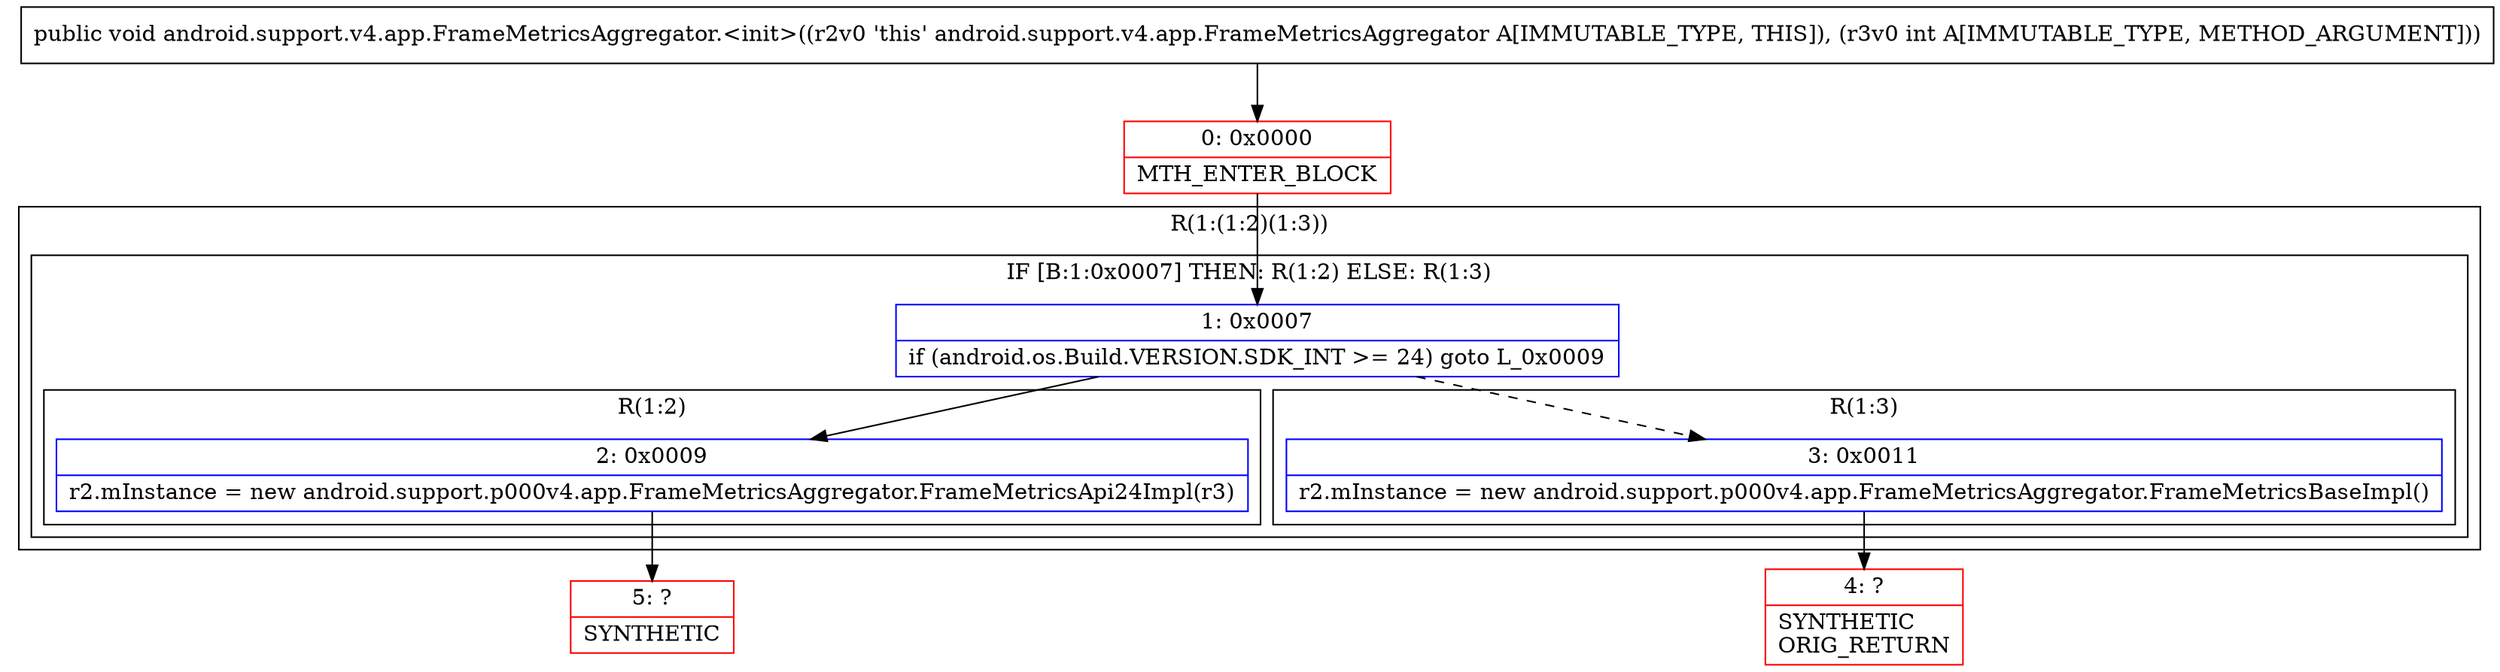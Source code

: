digraph "CFG forandroid.support.v4.app.FrameMetricsAggregator.\<init\>(I)V" {
subgraph cluster_Region_1904697935 {
label = "R(1:(1:2)(1:3))";
node [shape=record,color=blue];
subgraph cluster_IfRegion_1494835362 {
label = "IF [B:1:0x0007] THEN: R(1:2) ELSE: R(1:3)";
node [shape=record,color=blue];
Node_1 [shape=record,label="{1\:\ 0x0007|if (android.os.Build.VERSION.SDK_INT \>= 24) goto L_0x0009\l}"];
subgraph cluster_Region_1173235910 {
label = "R(1:2)";
node [shape=record,color=blue];
Node_2 [shape=record,label="{2\:\ 0x0009|r2.mInstance = new android.support.p000v4.app.FrameMetricsAggregator.FrameMetricsApi24Impl(r3)\l}"];
}
subgraph cluster_Region_132584043 {
label = "R(1:3)";
node [shape=record,color=blue];
Node_3 [shape=record,label="{3\:\ 0x0011|r2.mInstance = new android.support.p000v4.app.FrameMetricsAggregator.FrameMetricsBaseImpl()\l}"];
}
}
}
Node_0 [shape=record,color=red,label="{0\:\ 0x0000|MTH_ENTER_BLOCK\l}"];
Node_4 [shape=record,color=red,label="{4\:\ ?|SYNTHETIC\lORIG_RETURN\l}"];
Node_5 [shape=record,color=red,label="{5\:\ ?|SYNTHETIC\l}"];
MethodNode[shape=record,label="{public void android.support.v4.app.FrameMetricsAggregator.\<init\>((r2v0 'this' android.support.v4.app.FrameMetricsAggregator A[IMMUTABLE_TYPE, THIS]), (r3v0 int A[IMMUTABLE_TYPE, METHOD_ARGUMENT])) }"];
MethodNode -> Node_0;
Node_1 -> Node_2;
Node_1 -> Node_3[style=dashed];
Node_2 -> Node_5;
Node_3 -> Node_4;
Node_0 -> Node_1;
}

